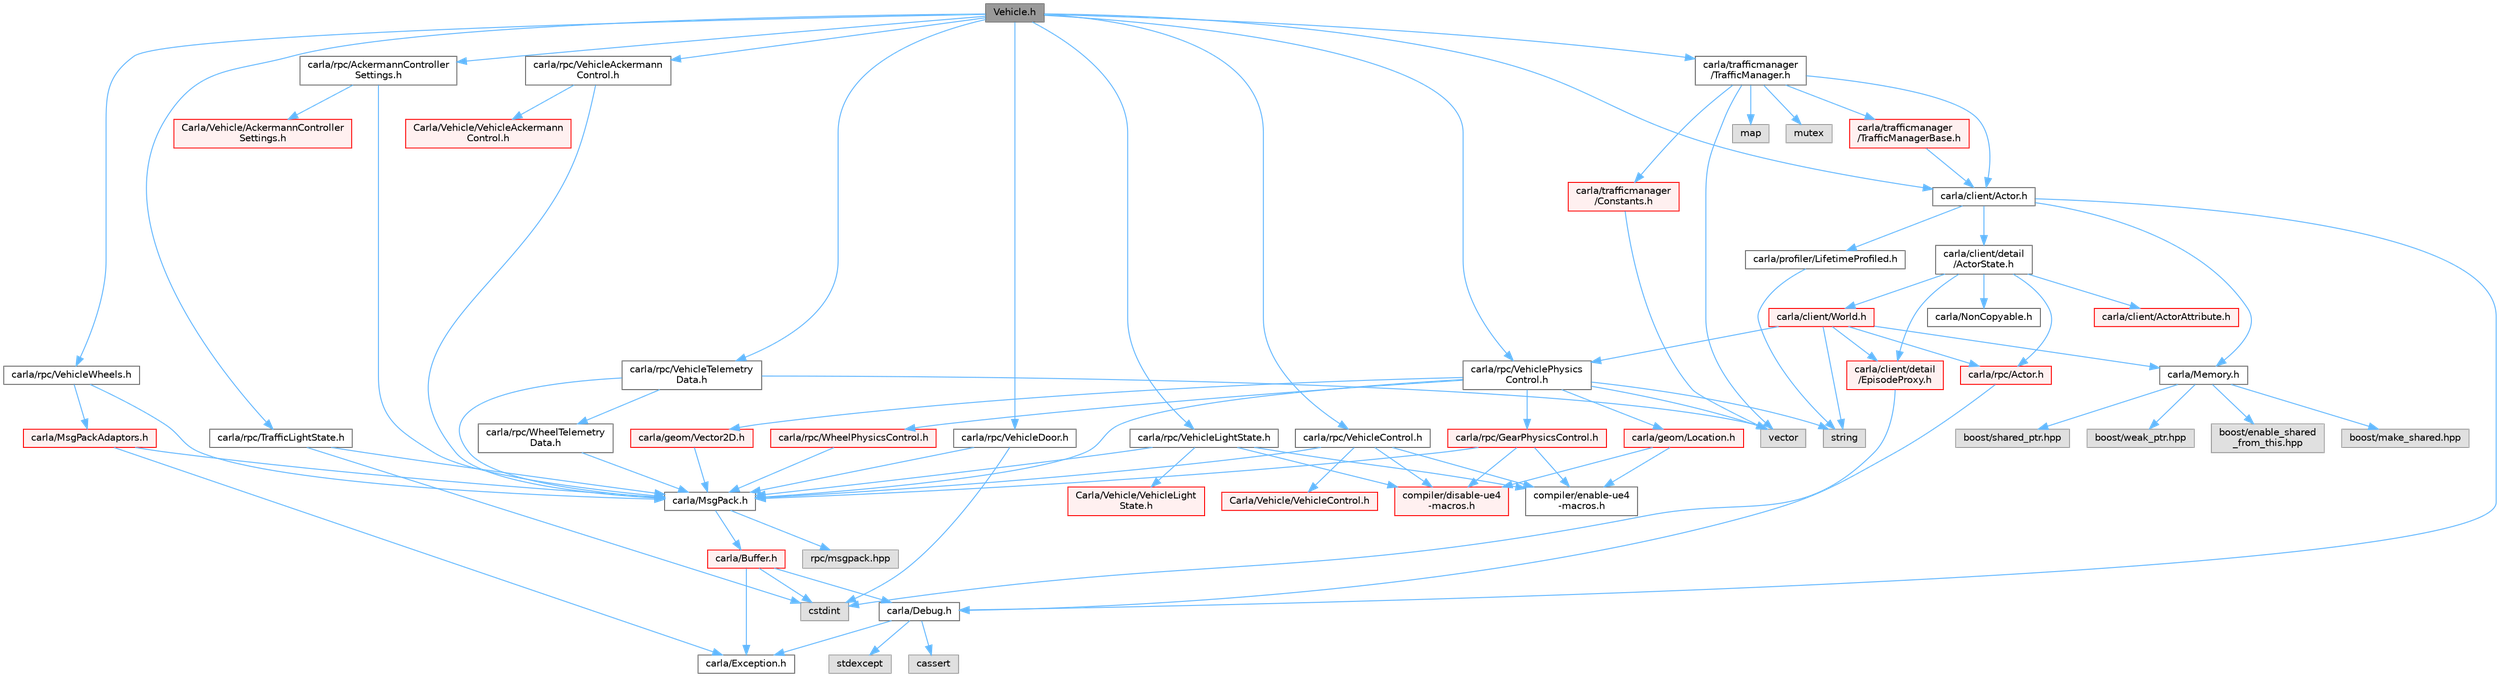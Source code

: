 digraph "Vehicle.h"
{
 // INTERACTIVE_SVG=YES
 // LATEX_PDF_SIZE
  bgcolor="transparent";
  edge [fontname=Helvetica,fontsize=10,labelfontname=Helvetica,labelfontsize=10];
  node [fontname=Helvetica,fontsize=10,shape=box,height=0.2,width=0.4];
  Node1 [id="Node000001",label="Vehicle.h",height=0.2,width=0.4,color="gray40", fillcolor="grey60", style="filled", fontcolor="black",tooltip=" "];
  Node1 -> Node2 [id="edge1_Node000001_Node000002",color="steelblue1",style="solid",tooltip=" "];
  Node2 [id="Node000002",label="carla/client/Actor.h",height=0.2,width=0.4,color="grey40", fillcolor="white", style="filled",URL="$da/d48/client_2Actor_8h.html",tooltip=" "];
  Node2 -> Node3 [id="edge2_Node000002_Node000003",color="steelblue1",style="solid",tooltip=" "];
  Node3 [id="Node000003",label="carla/Debug.h",height=0.2,width=0.4,color="grey40", fillcolor="white", style="filled",URL="$d4/deb/Debug_8h.html",tooltip=" "];
  Node3 -> Node4 [id="edge3_Node000003_Node000004",color="steelblue1",style="solid",tooltip=" "];
  Node4 [id="Node000004",label="carla/Exception.h",height=0.2,width=0.4,color="grey40", fillcolor="white", style="filled",URL="$d8/d8a/Exception_8h.html",tooltip=" "];
  Node3 -> Node5 [id="edge4_Node000003_Node000005",color="steelblue1",style="solid",tooltip=" "];
  Node5 [id="Node000005",label="stdexcept",height=0.2,width=0.4,color="grey60", fillcolor="#E0E0E0", style="filled",tooltip=" "];
  Node3 -> Node6 [id="edge5_Node000003_Node000006",color="steelblue1",style="solid",tooltip=" "];
  Node6 [id="Node000006",label="cassert",height=0.2,width=0.4,color="grey60", fillcolor="#E0E0E0", style="filled",tooltip=" "];
  Node2 -> Node7 [id="edge6_Node000002_Node000007",color="steelblue1",style="solid",tooltip=" "];
  Node7 [id="Node000007",label="carla/Memory.h",height=0.2,width=0.4,color="grey40", fillcolor="white", style="filled",URL="$de/d5c/Memory_8h.html",tooltip=" "];
  Node7 -> Node8 [id="edge7_Node000007_Node000008",color="steelblue1",style="solid",tooltip=" "];
  Node8 [id="Node000008",label="boost/enable_shared\l_from_this.hpp",height=0.2,width=0.4,color="grey60", fillcolor="#E0E0E0", style="filled",tooltip=" "];
  Node7 -> Node9 [id="edge8_Node000007_Node000009",color="steelblue1",style="solid",tooltip=" "];
  Node9 [id="Node000009",label="boost/make_shared.hpp",height=0.2,width=0.4,color="grey60", fillcolor="#E0E0E0", style="filled",tooltip=" "];
  Node7 -> Node10 [id="edge9_Node000007_Node000010",color="steelblue1",style="solid",tooltip=" "];
  Node10 [id="Node000010",label="boost/shared_ptr.hpp",height=0.2,width=0.4,color="grey60", fillcolor="#E0E0E0", style="filled",tooltip=" "];
  Node7 -> Node11 [id="edge10_Node000007_Node000011",color="steelblue1",style="solid",tooltip=" "];
  Node11 [id="Node000011",label="boost/weak_ptr.hpp",height=0.2,width=0.4,color="grey60", fillcolor="#E0E0E0", style="filled",tooltip=" "];
  Node2 -> Node12 [id="edge11_Node000002_Node000012",color="steelblue1",style="solid",tooltip=" "];
  Node12 [id="Node000012",label="carla/client/detail\l/ActorState.h",height=0.2,width=0.4,color="grey40", fillcolor="white", style="filled",URL="$d4/d22/client_2detail_2ActorState_8h.html",tooltip=" "];
  Node12 -> Node13 [id="edge12_Node000012_Node000013",color="steelblue1",style="solid",tooltip=" "];
  Node13 [id="Node000013",label="carla/NonCopyable.h",height=0.2,width=0.4,color="grey40", fillcolor="white", style="filled",URL="$d4/dd8/LibCarla_2source_2carla_2NonCopyable_8h.html",tooltip=" "];
  Node12 -> Node14 [id="edge13_Node000012_Node000014",color="steelblue1",style="solid",tooltip=" "];
  Node14 [id="Node000014",label="carla/client/World.h",height=0.2,width=0.4,color="red", fillcolor="#FFF0F0", style="filled",URL="$dd/d5b/World_8h.html",tooltip=" "];
  Node14 -> Node7 [id="edge14_Node000014_Node000007",color="steelblue1",style="solid",tooltip=" "];
  Node14 -> Node19 [id="edge15_Node000014_Node000019",color="steelblue1",style="solid",tooltip=" "];
  Node19 [id="Node000019",label="carla/client/detail\l/EpisodeProxy.h",height=0.2,width=0.4,color="red", fillcolor="#FFF0F0", style="filled",URL="$dc/dc2/EpisodeProxy_8h.html",tooltip=" "];
  Node19 -> Node22 [id="edge16_Node000019_Node000022",color="steelblue1",style="solid",tooltip=" "];
  Node22 [id="Node000022",label="cstdint",height=0.2,width=0.4,color="grey60", fillcolor="#E0E0E0", style="filled",tooltip=" "];
  Node14 -> Node126 [id="edge17_Node000014_Node000126",color="steelblue1",style="solid",tooltip=" "];
  Node126 [id="Node000126",label="carla/rpc/Actor.h",height=0.2,width=0.4,color="red", fillcolor="#FFF0F0", style="filled",URL="$d8/d73/rpc_2Actor_8h.html",tooltip=" "];
  Node126 -> Node3 [id="edge18_Node000126_Node000003",color="steelblue1",style="solid",tooltip=" "];
  Node14 -> Node155 [id="edge19_Node000014_Node000155",color="steelblue1",style="solid",tooltip=" "];
  Node155 [id="Node000155",label="carla/rpc/VehiclePhysics\lControl.h",height=0.2,width=0.4,color="grey40", fillcolor="white", style="filled",URL="$d1/d8e/LibCarla_2source_2carla_2rpc_2VehiclePhysicsControl_8h.html",tooltip=" "];
  Node155 -> Node24 [id="edge20_Node000155_Node000024",color="steelblue1",style="solid",tooltip=" "];
  Node24 [id="Node000024",label="carla/MsgPack.h",height=0.2,width=0.4,color="grey40", fillcolor="white", style="filled",URL="$d9/d6f/MsgPack_8h.html",tooltip=" "];
  Node24 -> Node25 [id="edge21_Node000024_Node000025",color="steelblue1",style="solid",tooltip=" "];
  Node25 [id="Node000025",label="carla/Buffer.h",height=0.2,width=0.4,color="red", fillcolor="#FFF0F0", style="filled",URL="$d2/dda/carla_2Buffer_8h.html",tooltip=" "];
  Node25 -> Node3 [id="edge22_Node000025_Node000003",color="steelblue1",style="solid",tooltip=" "];
  Node25 -> Node4 [id="edge23_Node000025_Node000004",color="steelblue1",style="solid",tooltip=" "];
  Node25 -> Node22 [id="edge24_Node000025_Node000022",color="steelblue1",style="solid",tooltip=" "];
  Node24 -> Node32 [id="edge25_Node000024_Node000032",color="steelblue1",style="solid",tooltip=" "];
  Node32 [id="Node000032",label="rpc/msgpack.hpp",height=0.2,width=0.4,color="grey60", fillcolor="#E0E0E0", style="filled",tooltip=" "];
  Node155 -> Node34 [id="edge26_Node000155_Node000034",color="steelblue1",style="solid",tooltip=" "];
  Node34 [id="Node000034",label="carla/geom/Location.h",height=0.2,width=0.4,color="red", fillcolor="#FFF0F0", style="filled",URL="$d9/d8b/geom_2Location_8h.html",tooltip=" "];
  Node34 -> Node40 [id="edge27_Node000034_Node000040",color="steelblue1",style="solid",tooltip=" "];
  Node40 [id="Node000040",label="compiler/enable-ue4\l-macros.h",height=0.2,width=0.4,color="grey40", fillcolor="white", style="filled",URL="$d9/da2/enable-ue4-macros_8h.html",tooltip=" "];
  Node34 -> Node42 [id="edge28_Node000034_Node000042",color="steelblue1",style="solid",tooltip=" "];
  Node42 [id="Node000042",label="compiler/disable-ue4\l-macros.h",height=0.2,width=0.4,color="red", fillcolor="#FFF0F0", style="filled",URL="$d2/d02/disable-ue4-macros_8h.html",tooltip=" "];
  Node155 -> Node72 [id="edge29_Node000155_Node000072",color="steelblue1",style="solid",tooltip=" "];
  Node72 [id="Node000072",label="carla/geom/Vector2D.h",height=0.2,width=0.4,color="red", fillcolor="#FFF0F0", style="filled",URL="$d7/d26/geom_2Vector2D_8h.html",tooltip=" "];
  Node72 -> Node24 [id="edge30_Node000072_Node000024",color="steelblue1",style="solid",tooltip=" "];
  Node155 -> Node156 [id="edge31_Node000155_Node000156",color="steelblue1",style="solid",tooltip=" "];
  Node156 [id="Node000156",label="carla/rpc/GearPhysicsControl.h",height=0.2,width=0.4,color="red", fillcolor="#FFF0F0", style="filled",URL="$d1/d8e/GearPhysicsControl_8h.html",tooltip=" "];
  Node156 -> Node24 [id="edge32_Node000156_Node000024",color="steelblue1",style="solid",tooltip=" "];
  Node156 -> Node40 [id="edge33_Node000156_Node000040",color="steelblue1",style="solid",tooltip=" "];
  Node156 -> Node42 [id="edge34_Node000156_Node000042",color="steelblue1",style="solid",tooltip=" "];
  Node155 -> Node161 [id="edge35_Node000155_Node000161",color="steelblue1",style="solid",tooltip=" "];
  Node161 [id="Node000161",label="carla/rpc/WheelPhysicsControl.h",height=0.2,width=0.4,color="red", fillcolor="#FFF0F0", style="filled",URL="$df/d2b/LibCarla_2source_2carla_2rpc_2WheelPhysicsControl_8h.html",tooltip=" "];
  Node161 -> Node24 [id="edge36_Node000161_Node000024",color="steelblue1",style="solid",tooltip=" "];
  Node155 -> Node60 [id="edge37_Node000155_Node000060",color="steelblue1",style="solid",tooltip=" "];
  Node60 [id="Node000060",label="string",height=0.2,width=0.4,color="grey60", fillcolor="#E0E0E0", style="filled",tooltip=" "];
  Node155 -> Node65 [id="edge38_Node000155_Node000065",color="steelblue1",style="solid",tooltip=" "];
  Node65 [id="Node000065",label="vector",height=0.2,width=0.4,color="grey60", fillcolor="#E0E0E0", style="filled",tooltip=" "];
  Node14 -> Node60 [id="edge39_Node000014_Node000060",color="steelblue1",style="solid",tooltip=" "];
  Node12 -> Node171 [id="edge40_Node000012_Node000171",color="steelblue1",style="solid",tooltip=" "];
  Node171 [id="Node000171",label="carla/client/ActorAttribute.h",height=0.2,width=0.4,color="red", fillcolor="#FFF0F0", style="filled",URL="$d1/d5d/LibCarla_2source_2carla_2client_2ActorAttribute_8h.html",tooltip=" "];
  Node12 -> Node19 [id="edge41_Node000012_Node000019",color="steelblue1",style="solid",tooltip=" "];
  Node12 -> Node126 [id="edge42_Node000012_Node000126",color="steelblue1",style="solid",tooltip=" "];
  Node2 -> Node173 [id="edge43_Node000002_Node000173",color="steelblue1",style="solid",tooltip=" "];
  Node173 [id="Node000173",label="carla/profiler/LifetimeProfiled.h",height=0.2,width=0.4,color="grey40", fillcolor="white", style="filled",URL="$d9/dc4/LifetimeProfiled_8h.html",tooltip=" "];
  Node173 -> Node60 [id="edge44_Node000173_Node000060",color="steelblue1",style="solid",tooltip=" "];
  Node1 -> Node174 [id="edge45_Node000001_Node000174",color="steelblue1",style="solid",tooltip=" "];
  Node174 [id="Node000174",label="carla/rpc/AckermannController\lSettings.h",height=0.2,width=0.4,color="grey40", fillcolor="white", style="filled",URL="$d0/d10/LibCarla_2source_2carla_2rpc_2AckermannControllerSettings_8h.html",tooltip=" "];
  Node174 -> Node24 [id="edge46_Node000174_Node000024",color="steelblue1",style="solid",tooltip=" "];
  Node174 -> Node175 [id="edge47_Node000174_Node000175",color="steelblue1",style="solid",tooltip=" "];
  Node175 [id="Node000175",label="Carla/Vehicle/AckermannController\lSettings.h",height=0.2,width=0.4,color="red", fillcolor="#FFF0F0", style="filled",URL="$df/d92/Unreal_2CarlaUE4_2Plugins_2Carla_2Source_2Carla_2Vehicle_2AckermannControllerSettings_8h.html",tooltip=" "];
  Node1 -> Node103 [id="edge48_Node000001_Node000103",color="steelblue1",style="solid",tooltip=" "];
  Node103 [id="Node000103",label="carla/rpc/TrafficLightState.h",height=0.2,width=0.4,color="grey40", fillcolor="white", style="filled",URL="$d1/d16/LibCarla_2source_2carla_2rpc_2TrafficLightState_8h.html",tooltip=" "];
  Node103 -> Node24 [id="edge49_Node000103_Node000024",color="steelblue1",style="solid",tooltip=" "];
  Node103 -> Node22 [id="edge50_Node000103_Node000022",color="steelblue1",style="solid",tooltip=" "];
  Node1 -> Node177 [id="edge51_Node000001_Node000177",color="steelblue1",style="solid",tooltip=" "];
  Node177 [id="Node000177",label="carla/rpc/VehicleAckermann\lControl.h",height=0.2,width=0.4,color="grey40", fillcolor="white", style="filled",URL="$dc/def/LibCarla_2source_2carla_2rpc_2VehicleAckermannControl_8h.html",tooltip=" "];
  Node177 -> Node24 [id="edge52_Node000177_Node000024",color="steelblue1",style="solid",tooltip=" "];
  Node177 -> Node178 [id="edge53_Node000177_Node000178",color="steelblue1",style="solid",tooltip=" "];
  Node178 [id="Node000178",label="Carla/Vehicle/VehicleAckermann\lControl.h",height=0.2,width=0.4,color="red", fillcolor="#FFF0F0", style="filled",URL="$d7/d1a/Unreal_2CarlaUE4_2Plugins_2Carla_2Source_2Carla_2Vehicle_2VehicleAckermannControl_8h.html",tooltip=" "];
  Node1 -> Node104 [id="edge54_Node000001_Node000104",color="steelblue1",style="solid",tooltip=" "];
  Node104 [id="Node000104",label="carla/rpc/VehicleControl.h",height=0.2,width=0.4,color="grey40", fillcolor="white", style="filled",URL="$dd/d28/LibCarla_2source_2carla_2rpc_2VehicleControl_8h.html",tooltip=" "];
  Node104 -> Node24 [id="edge55_Node000104_Node000024",color="steelblue1",style="solid",tooltip=" "];
  Node104 -> Node40 [id="edge56_Node000104_Node000040",color="steelblue1",style="solid",tooltip=" "];
  Node104 -> Node105 [id="edge57_Node000104_Node000105",color="steelblue1",style="solid",tooltip=" "];
  Node105 [id="Node000105",label="Carla/Vehicle/VehicleControl.h",height=0.2,width=0.4,color="red", fillcolor="#FFF0F0", style="filled",URL="$d4/dbd/Unreal_2CarlaUE4_2Plugins_2Carla_2Source_2Carla_2Vehicle_2VehicleControl_8h.html",tooltip=" "];
  Node104 -> Node42 [id="edge58_Node000104_Node000042",color="steelblue1",style="solid",tooltip=" "];
  Node1 -> Node180 [id="edge59_Node000001_Node000180",color="steelblue1",style="solid",tooltip=" "];
  Node180 [id="Node000180",label="carla/rpc/VehicleDoor.h",height=0.2,width=0.4,color="grey40", fillcolor="white", style="filled",URL="$da/dc3/VehicleDoor_8h.html",tooltip=" "];
  Node180 -> Node24 [id="edge60_Node000180_Node000024",color="steelblue1",style="solid",tooltip=" "];
  Node180 -> Node22 [id="edge61_Node000180_Node000022",color="steelblue1",style="solid",tooltip=" "];
  Node1 -> Node166 [id="edge62_Node000001_Node000166",color="steelblue1",style="solid",tooltip=" "];
  Node166 [id="Node000166",label="carla/rpc/VehicleLightState.h",height=0.2,width=0.4,color="grey40", fillcolor="white", style="filled",URL="$d8/d64/LibCarla_2source_2carla_2rpc_2VehicleLightState_8h.html",tooltip=" "];
  Node166 -> Node24 [id="edge63_Node000166_Node000024",color="steelblue1",style="solid",tooltip=" "];
  Node166 -> Node40 [id="edge64_Node000166_Node000040",color="steelblue1",style="solid",tooltip=" "];
  Node166 -> Node167 [id="edge65_Node000166_Node000167",color="steelblue1",style="solid",tooltip=" "];
  Node167 [id="Node000167",label="Carla/Vehicle/VehicleLight\lState.h",height=0.2,width=0.4,color="red", fillcolor="#FFF0F0", style="filled",URL="$d6/d6c/Unreal_2CarlaUE4_2Plugins_2Carla_2Source_2Carla_2Vehicle_2VehicleLightState_8h.html",tooltip=" "];
  Node166 -> Node42 [id="edge66_Node000166_Node000042",color="steelblue1",style="solid",tooltip=" "];
  Node1 -> Node155 [id="edge67_Node000001_Node000155",color="steelblue1",style="solid",tooltip=" "];
  Node1 -> Node181 [id="edge68_Node000001_Node000181",color="steelblue1",style="solid",tooltip=" "];
  Node181 [id="Node000181",label="carla/rpc/VehicleTelemetry\lData.h",height=0.2,width=0.4,color="grey40", fillcolor="white", style="filled",URL="$d3/d90/LibCarla_2source_2carla_2rpc_2VehicleTelemetryData_8h.html",tooltip=" "];
  Node181 -> Node24 [id="edge69_Node000181_Node000024",color="steelblue1",style="solid",tooltip=" "];
  Node181 -> Node182 [id="edge70_Node000181_Node000182",color="steelblue1",style="solid",tooltip=" "];
  Node182 [id="Node000182",label="carla/rpc/WheelTelemetry\lData.h",height=0.2,width=0.4,color="grey40", fillcolor="white", style="filled",URL="$d1/d70/WheelTelemetryData_8h.html",tooltip=" "];
  Node182 -> Node24 [id="edge71_Node000182_Node000024",color="steelblue1",style="solid",tooltip=" "];
  Node181 -> Node65 [id="edge72_Node000181_Node000065",color="steelblue1",style="solid",tooltip=" "];
  Node1 -> Node183 [id="edge73_Node000001_Node000183",color="steelblue1",style="solid",tooltip=" "];
  Node183 [id="Node000183",label="carla/rpc/VehicleWheels.h",height=0.2,width=0.4,color="grey40", fillcolor="white", style="filled",URL="$d2/d02/VehicleWheels_8h.html",tooltip=" "];
  Node183 -> Node24 [id="edge74_Node000183_Node000024",color="steelblue1",style="solid",tooltip=" "];
  Node183 -> Node146 [id="edge75_Node000183_Node000146",color="steelblue1",style="solid",tooltip=" "];
  Node146 [id="Node000146",label="carla/MsgPackAdaptors.h",height=0.2,width=0.4,color="red", fillcolor="#FFF0F0", style="filled",URL="$de/db4/MsgPackAdaptors_8h.html",tooltip=" "];
  Node146 -> Node4 [id="edge76_Node000146_Node000004",color="steelblue1",style="solid",tooltip=" "];
  Node146 -> Node24 [id="edge77_Node000146_Node000024",color="steelblue1",style="solid",tooltip=" "];
  Node1 -> Node184 [id="edge78_Node000001_Node000184",color="steelblue1",style="solid",tooltip=" "];
  Node184 [id="Node000184",label="carla/trafficmanager\l/TrafficManager.h",height=0.2,width=0.4,color="grey40", fillcolor="white", style="filled",URL="$da/dfd/TrafficManager_8h.html",tooltip=" "];
  Node184 -> Node64 [id="edge79_Node000184_Node000064",color="steelblue1",style="solid",tooltip=" "];
  Node64 [id="Node000064",label="map",height=0.2,width=0.4,color="grey60", fillcolor="#E0E0E0", style="filled",tooltip=" "];
  Node184 -> Node90 [id="edge80_Node000184_Node000090",color="steelblue1",style="solid",tooltip=" "];
  Node90 [id="Node000090",label="mutex",height=0.2,width=0.4,color="grey60", fillcolor="#E0E0E0", style="filled",tooltip=" "];
  Node184 -> Node65 [id="edge81_Node000184_Node000065",color="steelblue1",style="solid",tooltip=" "];
  Node184 -> Node2 [id="edge82_Node000184_Node000002",color="steelblue1",style="solid",tooltip=" "];
  Node184 -> Node185 [id="edge83_Node000184_Node000185",color="steelblue1",style="solid",tooltip=" "];
  Node185 [id="Node000185",label="carla/trafficmanager\l/Constants.h",height=0.2,width=0.4,color="red", fillcolor="#FFF0F0", style="filled",URL="$d1/d45/Constants_8h.html",tooltip=" "];
  Node185 -> Node65 [id="edge84_Node000185_Node000065",color="steelblue1",style="solid",tooltip=" "];
  Node184 -> Node187 [id="edge85_Node000184_Node000187",color="steelblue1",style="solid",tooltip=" "];
  Node187 [id="Node000187",label="carla/trafficmanager\l/TrafficManagerBase.h",height=0.2,width=0.4,color="red", fillcolor="#FFF0F0", style="filled",URL="$d0/d55/TrafficManagerBase_8h.html",tooltip=" "];
  Node187 -> Node2 [id="edge86_Node000187_Node000002",color="steelblue1",style="solid",tooltip=" "];
}
